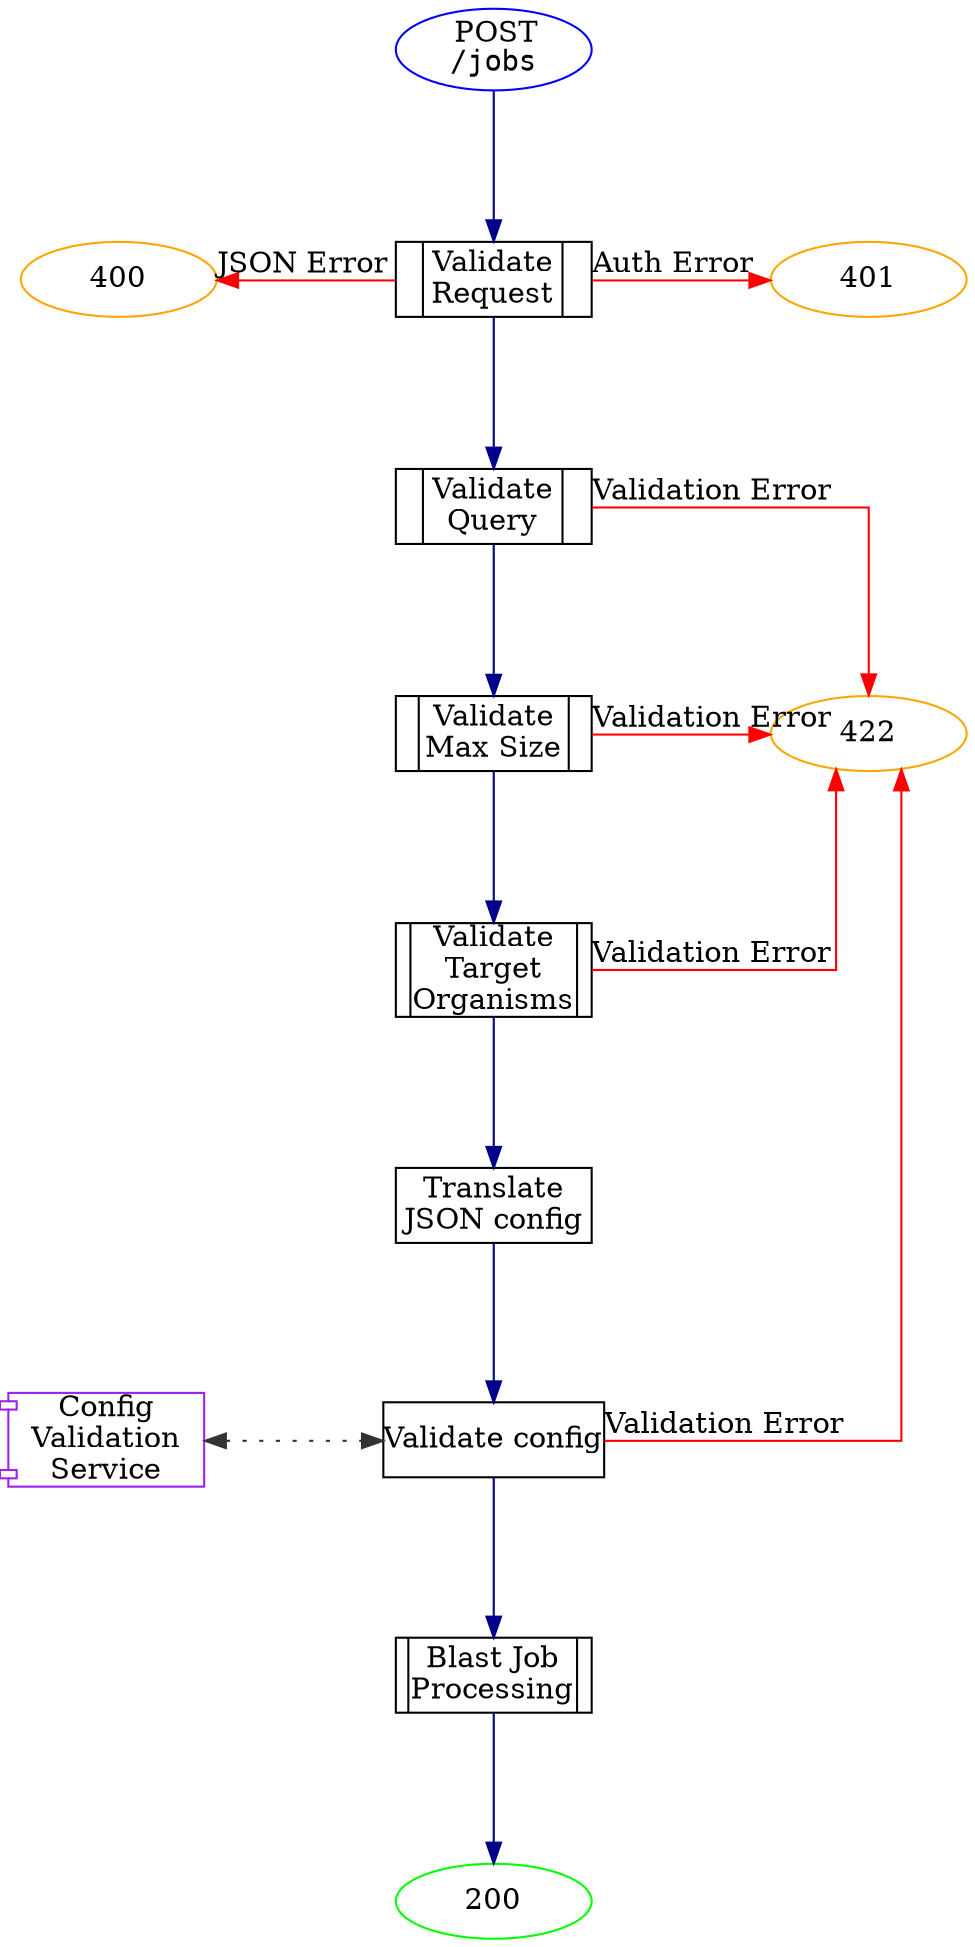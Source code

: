 digraph {
  graph [nodesep=1.2, ranksep=1, splines=ortho]
  node  [margin=0, shape=rect, width=1.3]
  edge  [color=darkblue]


  //
  // Nodes
  //

  // Boundaries
  {
    node [shape=oval]

    Start [label=<POST<br align="right" /><font face="monospace">/jobs</font>>, color=blue]
    200   [color=green]
    400   [color=orange]
    401   [color=orange]
    422   [color=orange]
  }

  // Predefined processes
  {
    node [shape=record]

    ValidateRequest  [label="|Validate\nRequest|"]
    ValidateQuery    [label="|Validate\nQuery|"]
    ValidateMaxSize  [label="|Validate\nMax Size|"]
    ValidateTargOrgs [label="|Validate\nTarget\nOrganisms|"]
    Processing       [label="|Blast Job\nProcessing|"]
  }

  TranslateConfig [label="Translate\nJSON config"]
  ValidationSvc   [label="Config\nValidation\nService", shape=component, color=purple]
  ValidateConfig  [label="Validate config"]

  //
  // Edges
  //

  Start            -> ValidateRequest

  400              -> ValidateRequest  [taillabel="JSON Error\l", color=red, dir=back]
  ValidateRequest  -> 401              [taillabel="Auth Error", color=red]
  ValidateRequest  -> ValidateQuery

  ValidateQuery    -> 422              [taillabel="Validation Error", color=red, constraint=false]
  ValidateQuery    -> ValidateMaxSize

  ValidateMaxSize  -> 422              [taillabel="Validation Error\l", color=red]
  ValidateMaxSize  -> ValidateTargOrgs

  ValidateTargOrgs -> 422              [taillabel="Validation Error", color=red, constraint=false]
  ValidateTargOrgs -> TranslateConfig

  TranslateConfig  -> ValidateConfig

  ValidationSvc    -> ValidateConfig   [style=dotted, color="#333333", dir=both]
  ValidateConfig   -> Processing
  ValidateConfig   -> 422              [taillabel="Validation Error", color=red, constraint=false]

  Processing       -> 200


  //
  // Formatting
  //

  { graph [rank=same]; ValidateConfig; ValidationSvc }
  { graph [rank=same]; 400; ValidateRequest; 401 }
  { graph [rank=same]; ValidateMaxSize; 422 }
}